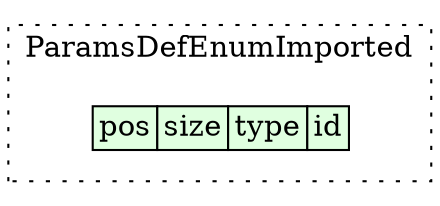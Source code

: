 digraph {
	rankdir=LR;
	node [shape=plaintext];
	subgraph cluster__params_def_enum_imported {
		label="ParamsDefEnumImported";
		graph[style=dotted];

		params_def_enum_imported__seq [label=<<TABLE BORDER="0" CELLBORDER="1" CELLSPACING="0">
			<TR><TD BGCOLOR="#E0FFE0">pos</TD><TD BGCOLOR="#E0FFE0">size</TD><TD BGCOLOR="#E0FFE0">type</TD><TD BGCOLOR="#E0FFE0">id</TD></TR>
		</TABLE>>];
	}
}
